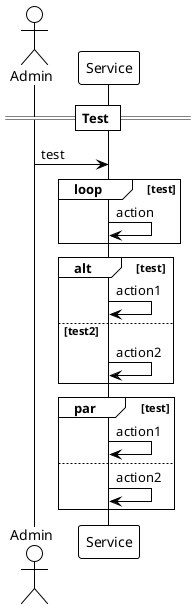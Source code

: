 @startuml test-syntax
!theme plain

actor Admin
participant Service

== Test ==
Admin -> Service: test
loop test
    Service -> Service: action
end

alt test
    Service -> Service: action1
else test2
    Service -> Service: action2
end

par test
    Service -> Service: action1
else
    Service -> Service: action2
end

@enduml
